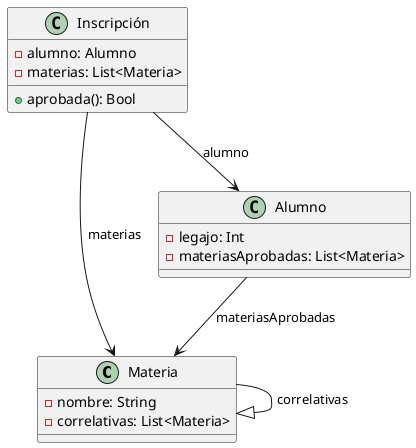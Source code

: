 @startuml

class Materia {
    - nombre: String
    - correlativas: List<Materia>
}

class Alumno {
    - legajo: Int
    - materiasAprobadas: List<Materia>
}

class Inscripción {
    - alumno: Alumno
    - materias: List<Materia>
    + aprobada(): Bool
}

Materia --|> Materia : "correlativas"
Alumno --> Materia : "materiasAprobadas"
Inscripción --> Alumno : "alumno"
Inscripción --> Materia : "materias"

@enduml